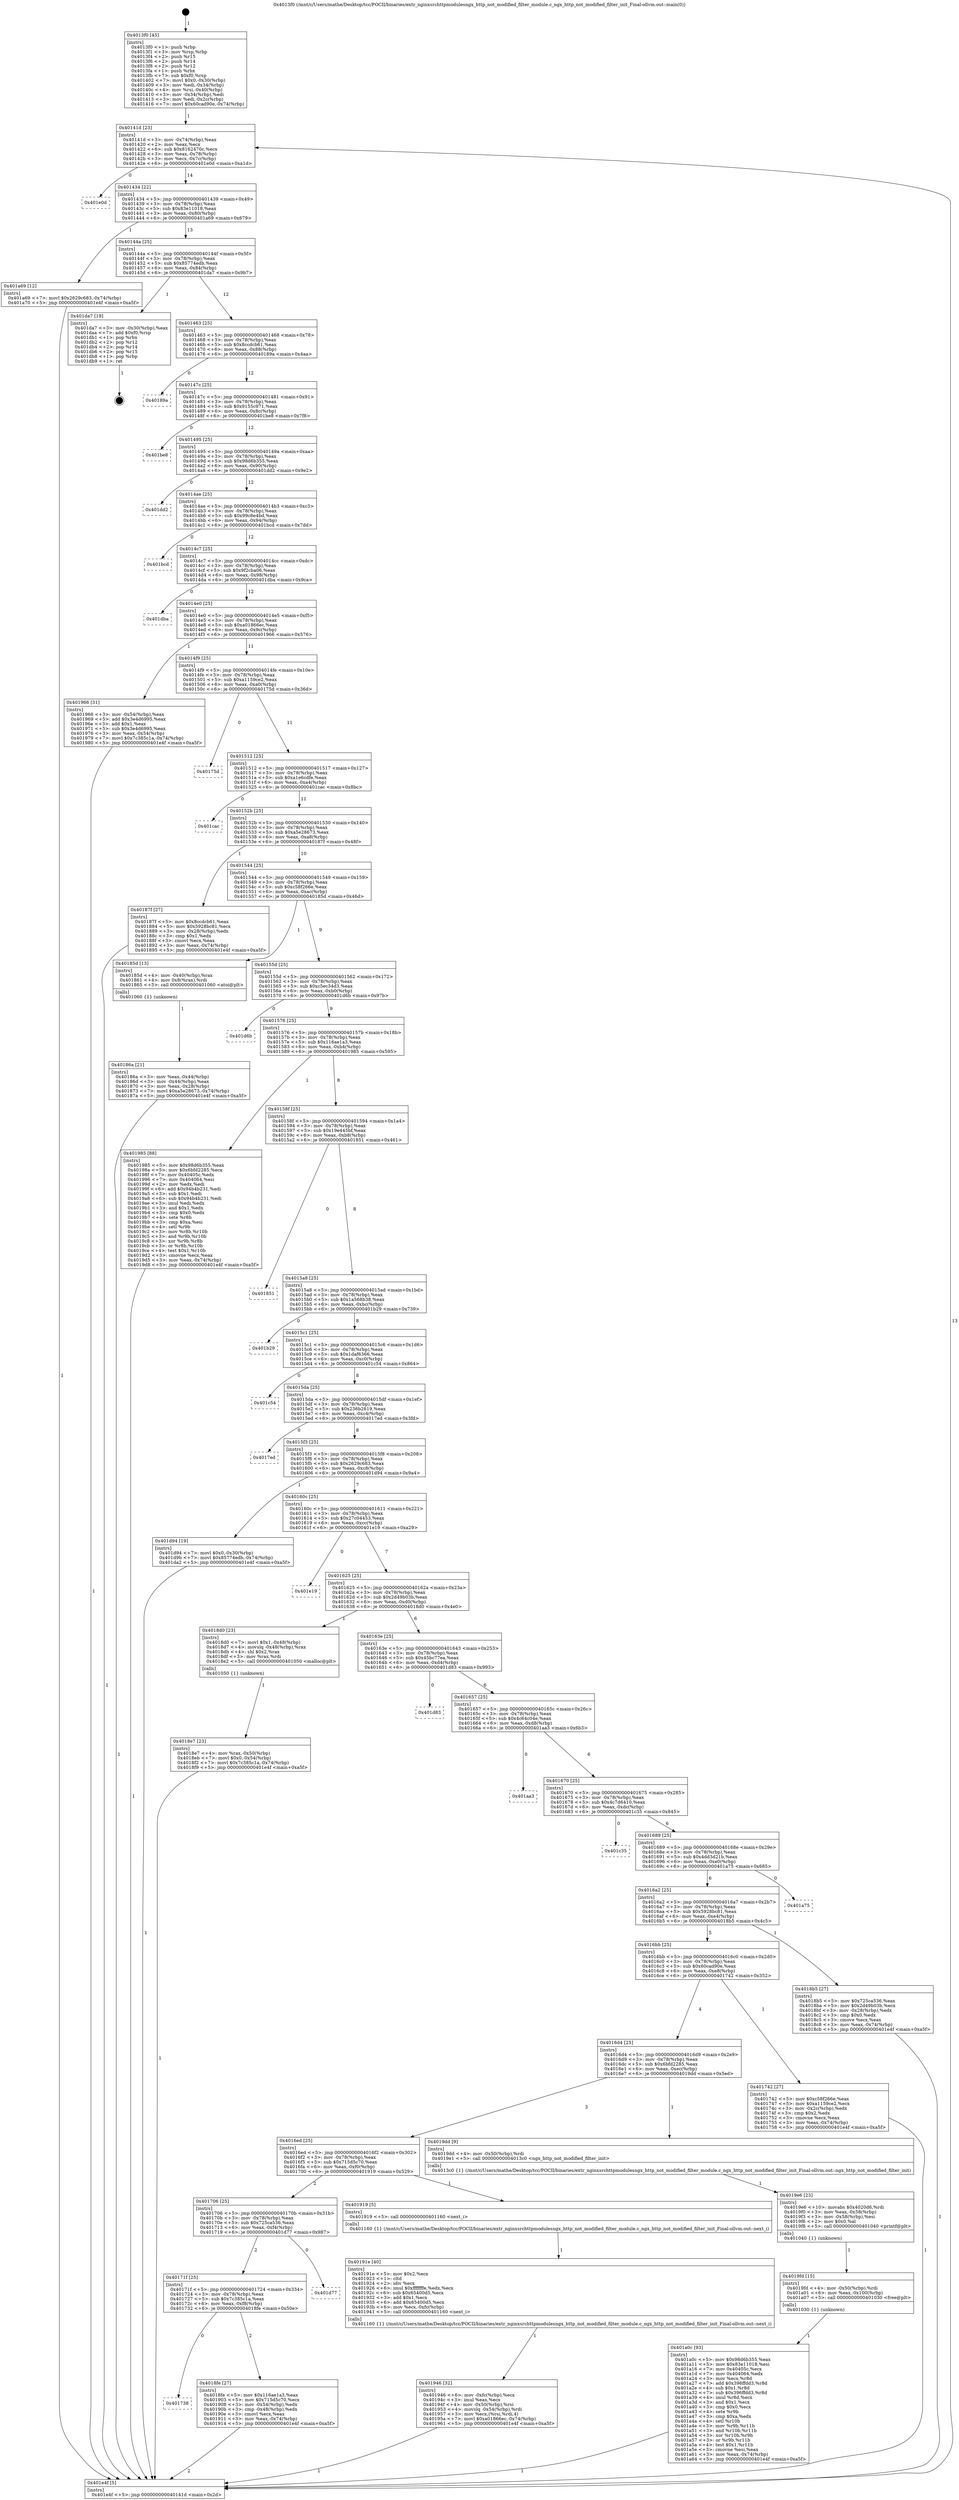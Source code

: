 digraph "0x4013f0" {
  label = "0x4013f0 (/mnt/c/Users/mathe/Desktop/tcc/POCII/binaries/extr_nginxsrchttpmodulesngx_http_not_modified_filter_module.c_ngx_http_not_modified_filter_init_Final-ollvm.out::main(0))"
  labelloc = "t"
  node[shape=record]

  Entry [label="",width=0.3,height=0.3,shape=circle,fillcolor=black,style=filled]
  "0x40141d" [label="{
     0x40141d [23]\l
     | [instrs]\l
     &nbsp;&nbsp;0x40141d \<+3\>: mov -0x74(%rbp),%eax\l
     &nbsp;&nbsp;0x401420 \<+2\>: mov %eax,%ecx\l
     &nbsp;&nbsp;0x401422 \<+6\>: sub $0x8162470c,%ecx\l
     &nbsp;&nbsp;0x401428 \<+3\>: mov %eax,-0x78(%rbp)\l
     &nbsp;&nbsp;0x40142b \<+3\>: mov %ecx,-0x7c(%rbp)\l
     &nbsp;&nbsp;0x40142e \<+6\>: je 0000000000401e0d \<main+0xa1d\>\l
  }"]
  "0x401e0d" [label="{
     0x401e0d\l
  }", style=dashed]
  "0x401434" [label="{
     0x401434 [22]\l
     | [instrs]\l
     &nbsp;&nbsp;0x401434 \<+5\>: jmp 0000000000401439 \<main+0x49\>\l
     &nbsp;&nbsp;0x401439 \<+3\>: mov -0x78(%rbp),%eax\l
     &nbsp;&nbsp;0x40143c \<+5\>: sub $0x83e11018,%eax\l
     &nbsp;&nbsp;0x401441 \<+3\>: mov %eax,-0x80(%rbp)\l
     &nbsp;&nbsp;0x401444 \<+6\>: je 0000000000401a69 \<main+0x679\>\l
  }"]
  Exit [label="",width=0.3,height=0.3,shape=circle,fillcolor=black,style=filled,peripheries=2]
  "0x401a69" [label="{
     0x401a69 [12]\l
     | [instrs]\l
     &nbsp;&nbsp;0x401a69 \<+7\>: movl $0x2629c683,-0x74(%rbp)\l
     &nbsp;&nbsp;0x401a70 \<+5\>: jmp 0000000000401e4f \<main+0xa5f\>\l
  }"]
  "0x40144a" [label="{
     0x40144a [25]\l
     | [instrs]\l
     &nbsp;&nbsp;0x40144a \<+5\>: jmp 000000000040144f \<main+0x5f\>\l
     &nbsp;&nbsp;0x40144f \<+3\>: mov -0x78(%rbp),%eax\l
     &nbsp;&nbsp;0x401452 \<+5\>: sub $0x85774edb,%eax\l
     &nbsp;&nbsp;0x401457 \<+6\>: mov %eax,-0x84(%rbp)\l
     &nbsp;&nbsp;0x40145d \<+6\>: je 0000000000401da7 \<main+0x9b7\>\l
  }"]
  "0x401a0c" [label="{
     0x401a0c [93]\l
     | [instrs]\l
     &nbsp;&nbsp;0x401a0c \<+5\>: mov $0x98d6b355,%eax\l
     &nbsp;&nbsp;0x401a11 \<+5\>: mov $0x83e11018,%esi\l
     &nbsp;&nbsp;0x401a16 \<+7\>: mov 0x40405c,%ecx\l
     &nbsp;&nbsp;0x401a1d \<+7\>: mov 0x404064,%edx\l
     &nbsp;&nbsp;0x401a24 \<+3\>: mov %ecx,%r8d\l
     &nbsp;&nbsp;0x401a27 \<+7\>: add $0x396ffdd3,%r8d\l
     &nbsp;&nbsp;0x401a2e \<+4\>: sub $0x1,%r8d\l
     &nbsp;&nbsp;0x401a32 \<+7\>: sub $0x396ffdd3,%r8d\l
     &nbsp;&nbsp;0x401a39 \<+4\>: imul %r8d,%ecx\l
     &nbsp;&nbsp;0x401a3d \<+3\>: and $0x1,%ecx\l
     &nbsp;&nbsp;0x401a40 \<+3\>: cmp $0x0,%ecx\l
     &nbsp;&nbsp;0x401a43 \<+4\>: sete %r9b\l
     &nbsp;&nbsp;0x401a47 \<+3\>: cmp $0xa,%edx\l
     &nbsp;&nbsp;0x401a4a \<+4\>: setl %r10b\l
     &nbsp;&nbsp;0x401a4e \<+3\>: mov %r9b,%r11b\l
     &nbsp;&nbsp;0x401a51 \<+3\>: and %r10b,%r11b\l
     &nbsp;&nbsp;0x401a54 \<+3\>: xor %r10b,%r9b\l
     &nbsp;&nbsp;0x401a57 \<+3\>: or %r9b,%r11b\l
     &nbsp;&nbsp;0x401a5a \<+4\>: test $0x1,%r11b\l
     &nbsp;&nbsp;0x401a5e \<+3\>: cmovne %esi,%eax\l
     &nbsp;&nbsp;0x401a61 \<+3\>: mov %eax,-0x74(%rbp)\l
     &nbsp;&nbsp;0x401a64 \<+5\>: jmp 0000000000401e4f \<main+0xa5f\>\l
  }"]
  "0x401da7" [label="{
     0x401da7 [19]\l
     | [instrs]\l
     &nbsp;&nbsp;0x401da7 \<+3\>: mov -0x30(%rbp),%eax\l
     &nbsp;&nbsp;0x401daa \<+7\>: add $0xf0,%rsp\l
     &nbsp;&nbsp;0x401db1 \<+1\>: pop %rbx\l
     &nbsp;&nbsp;0x401db2 \<+2\>: pop %r12\l
     &nbsp;&nbsp;0x401db4 \<+2\>: pop %r14\l
     &nbsp;&nbsp;0x401db6 \<+2\>: pop %r15\l
     &nbsp;&nbsp;0x401db8 \<+1\>: pop %rbp\l
     &nbsp;&nbsp;0x401db9 \<+1\>: ret\l
  }"]
  "0x401463" [label="{
     0x401463 [25]\l
     | [instrs]\l
     &nbsp;&nbsp;0x401463 \<+5\>: jmp 0000000000401468 \<main+0x78\>\l
     &nbsp;&nbsp;0x401468 \<+3\>: mov -0x78(%rbp),%eax\l
     &nbsp;&nbsp;0x40146b \<+5\>: sub $0x8ccdcb61,%eax\l
     &nbsp;&nbsp;0x401470 \<+6\>: mov %eax,-0x88(%rbp)\l
     &nbsp;&nbsp;0x401476 \<+6\>: je 000000000040189a \<main+0x4aa\>\l
  }"]
  "0x4019fd" [label="{
     0x4019fd [15]\l
     | [instrs]\l
     &nbsp;&nbsp;0x4019fd \<+4\>: mov -0x50(%rbp),%rdi\l
     &nbsp;&nbsp;0x401a01 \<+6\>: mov %eax,-0x100(%rbp)\l
     &nbsp;&nbsp;0x401a07 \<+5\>: call 0000000000401030 \<free@plt\>\l
     | [calls]\l
     &nbsp;&nbsp;0x401030 \{1\} (unknown)\l
  }"]
  "0x40189a" [label="{
     0x40189a\l
  }", style=dashed]
  "0x40147c" [label="{
     0x40147c [25]\l
     | [instrs]\l
     &nbsp;&nbsp;0x40147c \<+5\>: jmp 0000000000401481 \<main+0x91\>\l
     &nbsp;&nbsp;0x401481 \<+3\>: mov -0x78(%rbp),%eax\l
     &nbsp;&nbsp;0x401484 \<+5\>: sub $0x9155c971,%eax\l
     &nbsp;&nbsp;0x401489 \<+6\>: mov %eax,-0x8c(%rbp)\l
     &nbsp;&nbsp;0x40148f \<+6\>: je 0000000000401be8 \<main+0x7f8\>\l
  }"]
  "0x4019e6" [label="{
     0x4019e6 [23]\l
     | [instrs]\l
     &nbsp;&nbsp;0x4019e6 \<+10\>: movabs $0x4020d6,%rdi\l
     &nbsp;&nbsp;0x4019f0 \<+3\>: mov %eax,-0x58(%rbp)\l
     &nbsp;&nbsp;0x4019f3 \<+3\>: mov -0x58(%rbp),%esi\l
     &nbsp;&nbsp;0x4019f6 \<+2\>: mov $0x0,%al\l
     &nbsp;&nbsp;0x4019f8 \<+5\>: call 0000000000401040 \<printf@plt\>\l
     | [calls]\l
     &nbsp;&nbsp;0x401040 \{1\} (unknown)\l
  }"]
  "0x401be8" [label="{
     0x401be8\l
  }", style=dashed]
  "0x401495" [label="{
     0x401495 [25]\l
     | [instrs]\l
     &nbsp;&nbsp;0x401495 \<+5\>: jmp 000000000040149a \<main+0xaa\>\l
     &nbsp;&nbsp;0x40149a \<+3\>: mov -0x78(%rbp),%eax\l
     &nbsp;&nbsp;0x40149d \<+5\>: sub $0x98d6b355,%eax\l
     &nbsp;&nbsp;0x4014a2 \<+6\>: mov %eax,-0x90(%rbp)\l
     &nbsp;&nbsp;0x4014a8 \<+6\>: je 0000000000401dd2 \<main+0x9e2\>\l
  }"]
  "0x401946" [label="{
     0x401946 [32]\l
     | [instrs]\l
     &nbsp;&nbsp;0x401946 \<+6\>: mov -0xfc(%rbp),%ecx\l
     &nbsp;&nbsp;0x40194c \<+3\>: imul %eax,%ecx\l
     &nbsp;&nbsp;0x40194f \<+4\>: mov -0x50(%rbp),%rsi\l
     &nbsp;&nbsp;0x401953 \<+4\>: movslq -0x54(%rbp),%rdi\l
     &nbsp;&nbsp;0x401957 \<+3\>: mov %ecx,(%rsi,%rdi,4)\l
     &nbsp;&nbsp;0x40195a \<+7\>: movl $0xa01866ec,-0x74(%rbp)\l
     &nbsp;&nbsp;0x401961 \<+5\>: jmp 0000000000401e4f \<main+0xa5f\>\l
  }"]
  "0x401dd2" [label="{
     0x401dd2\l
  }", style=dashed]
  "0x4014ae" [label="{
     0x4014ae [25]\l
     | [instrs]\l
     &nbsp;&nbsp;0x4014ae \<+5\>: jmp 00000000004014b3 \<main+0xc3\>\l
     &nbsp;&nbsp;0x4014b3 \<+3\>: mov -0x78(%rbp),%eax\l
     &nbsp;&nbsp;0x4014b6 \<+5\>: sub $0x99c8e4bd,%eax\l
     &nbsp;&nbsp;0x4014bb \<+6\>: mov %eax,-0x94(%rbp)\l
     &nbsp;&nbsp;0x4014c1 \<+6\>: je 0000000000401bcd \<main+0x7dd\>\l
  }"]
  "0x40191e" [label="{
     0x40191e [40]\l
     | [instrs]\l
     &nbsp;&nbsp;0x40191e \<+5\>: mov $0x2,%ecx\l
     &nbsp;&nbsp;0x401923 \<+1\>: cltd\l
     &nbsp;&nbsp;0x401924 \<+2\>: idiv %ecx\l
     &nbsp;&nbsp;0x401926 \<+6\>: imul $0xfffffffe,%edx,%ecx\l
     &nbsp;&nbsp;0x40192c \<+6\>: sub $0x65400d5,%ecx\l
     &nbsp;&nbsp;0x401932 \<+3\>: add $0x1,%ecx\l
     &nbsp;&nbsp;0x401935 \<+6\>: add $0x65400d5,%ecx\l
     &nbsp;&nbsp;0x40193b \<+6\>: mov %ecx,-0xfc(%rbp)\l
     &nbsp;&nbsp;0x401941 \<+5\>: call 0000000000401160 \<next_i\>\l
     | [calls]\l
     &nbsp;&nbsp;0x401160 \{1\} (/mnt/c/Users/mathe/Desktop/tcc/POCII/binaries/extr_nginxsrchttpmodulesngx_http_not_modified_filter_module.c_ngx_http_not_modified_filter_init_Final-ollvm.out::next_i)\l
  }"]
  "0x401bcd" [label="{
     0x401bcd\l
  }", style=dashed]
  "0x4014c7" [label="{
     0x4014c7 [25]\l
     | [instrs]\l
     &nbsp;&nbsp;0x4014c7 \<+5\>: jmp 00000000004014cc \<main+0xdc\>\l
     &nbsp;&nbsp;0x4014cc \<+3\>: mov -0x78(%rbp),%eax\l
     &nbsp;&nbsp;0x4014cf \<+5\>: sub $0x9f2cba06,%eax\l
     &nbsp;&nbsp;0x4014d4 \<+6\>: mov %eax,-0x98(%rbp)\l
     &nbsp;&nbsp;0x4014da \<+6\>: je 0000000000401dba \<main+0x9ca\>\l
  }"]
  "0x401738" [label="{
     0x401738\l
  }", style=dashed]
  "0x401dba" [label="{
     0x401dba\l
  }", style=dashed]
  "0x4014e0" [label="{
     0x4014e0 [25]\l
     | [instrs]\l
     &nbsp;&nbsp;0x4014e0 \<+5\>: jmp 00000000004014e5 \<main+0xf5\>\l
     &nbsp;&nbsp;0x4014e5 \<+3\>: mov -0x78(%rbp),%eax\l
     &nbsp;&nbsp;0x4014e8 \<+5\>: sub $0xa01866ec,%eax\l
     &nbsp;&nbsp;0x4014ed \<+6\>: mov %eax,-0x9c(%rbp)\l
     &nbsp;&nbsp;0x4014f3 \<+6\>: je 0000000000401966 \<main+0x576\>\l
  }"]
  "0x4018fe" [label="{
     0x4018fe [27]\l
     | [instrs]\l
     &nbsp;&nbsp;0x4018fe \<+5\>: mov $0x116ae1a3,%eax\l
     &nbsp;&nbsp;0x401903 \<+5\>: mov $0x715d5c70,%ecx\l
     &nbsp;&nbsp;0x401908 \<+3\>: mov -0x54(%rbp),%edx\l
     &nbsp;&nbsp;0x40190b \<+3\>: cmp -0x48(%rbp),%edx\l
     &nbsp;&nbsp;0x40190e \<+3\>: cmovl %ecx,%eax\l
     &nbsp;&nbsp;0x401911 \<+3\>: mov %eax,-0x74(%rbp)\l
     &nbsp;&nbsp;0x401914 \<+5\>: jmp 0000000000401e4f \<main+0xa5f\>\l
  }"]
  "0x401966" [label="{
     0x401966 [31]\l
     | [instrs]\l
     &nbsp;&nbsp;0x401966 \<+3\>: mov -0x54(%rbp),%eax\l
     &nbsp;&nbsp;0x401969 \<+5\>: add $0x3e4d6995,%eax\l
     &nbsp;&nbsp;0x40196e \<+3\>: add $0x1,%eax\l
     &nbsp;&nbsp;0x401971 \<+5\>: sub $0x3e4d6995,%eax\l
     &nbsp;&nbsp;0x401976 \<+3\>: mov %eax,-0x54(%rbp)\l
     &nbsp;&nbsp;0x401979 \<+7\>: movl $0x7c385c1a,-0x74(%rbp)\l
     &nbsp;&nbsp;0x401980 \<+5\>: jmp 0000000000401e4f \<main+0xa5f\>\l
  }"]
  "0x4014f9" [label="{
     0x4014f9 [25]\l
     | [instrs]\l
     &nbsp;&nbsp;0x4014f9 \<+5\>: jmp 00000000004014fe \<main+0x10e\>\l
     &nbsp;&nbsp;0x4014fe \<+3\>: mov -0x78(%rbp),%eax\l
     &nbsp;&nbsp;0x401501 \<+5\>: sub $0xa1159ce2,%eax\l
     &nbsp;&nbsp;0x401506 \<+6\>: mov %eax,-0xa0(%rbp)\l
     &nbsp;&nbsp;0x40150c \<+6\>: je 000000000040175d \<main+0x36d\>\l
  }"]
  "0x40171f" [label="{
     0x40171f [25]\l
     | [instrs]\l
     &nbsp;&nbsp;0x40171f \<+5\>: jmp 0000000000401724 \<main+0x334\>\l
     &nbsp;&nbsp;0x401724 \<+3\>: mov -0x78(%rbp),%eax\l
     &nbsp;&nbsp;0x401727 \<+5\>: sub $0x7c385c1a,%eax\l
     &nbsp;&nbsp;0x40172c \<+6\>: mov %eax,-0xf8(%rbp)\l
     &nbsp;&nbsp;0x401732 \<+6\>: je 00000000004018fe \<main+0x50e\>\l
  }"]
  "0x40175d" [label="{
     0x40175d\l
  }", style=dashed]
  "0x401512" [label="{
     0x401512 [25]\l
     | [instrs]\l
     &nbsp;&nbsp;0x401512 \<+5\>: jmp 0000000000401517 \<main+0x127\>\l
     &nbsp;&nbsp;0x401517 \<+3\>: mov -0x78(%rbp),%eax\l
     &nbsp;&nbsp;0x40151a \<+5\>: sub $0xa1e6cdfe,%eax\l
     &nbsp;&nbsp;0x40151f \<+6\>: mov %eax,-0xa4(%rbp)\l
     &nbsp;&nbsp;0x401525 \<+6\>: je 0000000000401cac \<main+0x8bc\>\l
  }"]
  "0x401d77" [label="{
     0x401d77\l
  }", style=dashed]
  "0x401cac" [label="{
     0x401cac\l
  }", style=dashed]
  "0x40152b" [label="{
     0x40152b [25]\l
     | [instrs]\l
     &nbsp;&nbsp;0x40152b \<+5\>: jmp 0000000000401530 \<main+0x140\>\l
     &nbsp;&nbsp;0x401530 \<+3\>: mov -0x78(%rbp),%eax\l
     &nbsp;&nbsp;0x401533 \<+5\>: sub $0xa5e28673,%eax\l
     &nbsp;&nbsp;0x401538 \<+6\>: mov %eax,-0xa8(%rbp)\l
     &nbsp;&nbsp;0x40153e \<+6\>: je 000000000040187f \<main+0x48f\>\l
  }"]
  "0x401706" [label="{
     0x401706 [25]\l
     | [instrs]\l
     &nbsp;&nbsp;0x401706 \<+5\>: jmp 000000000040170b \<main+0x31b\>\l
     &nbsp;&nbsp;0x40170b \<+3\>: mov -0x78(%rbp),%eax\l
     &nbsp;&nbsp;0x40170e \<+5\>: sub $0x725ca536,%eax\l
     &nbsp;&nbsp;0x401713 \<+6\>: mov %eax,-0xf4(%rbp)\l
     &nbsp;&nbsp;0x401719 \<+6\>: je 0000000000401d77 \<main+0x987\>\l
  }"]
  "0x40187f" [label="{
     0x40187f [27]\l
     | [instrs]\l
     &nbsp;&nbsp;0x40187f \<+5\>: mov $0x8ccdcb61,%eax\l
     &nbsp;&nbsp;0x401884 \<+5\>: mov $0x5928bc81,%ecx\l
     &nbsp;&nbsp;0x401889 \<+3\>: mov -0x28(%rbp),%edx\l
     &nbsp;&nbsp;0x40188c \<+3\>: cmp $0x1,%edx\l
     &nbsp;&nbsp;0x40188f \<+3\>: cmovl %ecx,%eax\l
     &nbsp;&nbsp;0x401892 \<+3\>: mov %eax,-0x74(%rbp)\l
     &nbsp;&nbsp;0x401895 \<+5\>: jmp 0000000000401e4f \<main+0xa5f\>\l
  }"]
  "0x401544" [label="{
     0x401544 [25]\l
     | [instrs]\l
     &nbsp;&nbsp;0x401544 \<+5\>: jmp 0000000000401549 \<main+0x159\>\l
     &nbsp;&nbsp;0x401549 \<+3\>: mov -0x78(%rbp),%eax\l
     &nbsp;&nbsp;0x40154c \<+5\>: sub $0xc58f266e,%eax\l
     &nbsp;&nbsp;0x401551 \<+6\>: mov %eax,-0xac(%rbp)\l
     &nbsp;&nbsp;0x401557 \<+6\>: je 000000000040185d \<main+0x46d\>\l
  }"]
  "0x401919" [label="{
     0x401919 [5]\l
     | [instrs]\l
     &nbsp;&nbsp;0x401919 \<+5\>: call 0000000000401160 \<next_i\>\l
     | [calls]\l
     &nbsp;&nbsp;0x401160 \{1\} (/mnt/c/Users/mathe/Desktop/tcc/POCII/binaries/extr_nginxsrchttpmodulesngx_http_not_modified_filter_module.c_ngx_http_not_modified_filter_init_Final-ollvm.out::next_i)\l
  }"]
  "0x40185d" [label="{
     0x40185d [13]\l
     | [instrs]\l
     &nbsp;&nbsp;0x40185d \<+4\>: mov -0x40(%rbp),%rax\l
     &nbsp;&nbsp;0x401861 \<+4\>: mov 0x8(%rax),%rdi\l
     &nbsp;&nbsp;0x401865 \<+5\>: call 0000000000401060 \<atoi@plt\>\l
     | [calls]\l
     &nbsp;&nbsp;0x401060 \{1\} (unknown)\l
  }"]
  "0x40155d" [label="{
     0x40155d [25]\l
     | [instrs]\l
     &nbsp;&nbsp;0x40155d \<+5\>: jmp 0000000000401562 \<main+0x172\>\l
     &nbsp;&nbsp;0x401562 \<+3\>: mov -0x78(%rbp),%eax\l
     &nbsp;&nbsp;0x401565 \<+5\>: sub $0xc5ec34d3,%eax\l
     &nbsp;&nbsp;0x40156a \<+6\>: mov %eax,-0xb0(%rbp)\l
     &nbsp;&nbsp;0x401570 \<+6\>: je 0000000000401d6b \<main+0x97b\>\l
  }"]
  "0x4016ed" [label="{
     0x4016ed [25]\l
     | [instrs]\l
     &nbsp;&nbsp;0x4016ed \<+5\>: jmp 00000000004016f2 \<main+0x302\>\l
     &nbsp;&nbsp;0x4016f2 \<+3\>: mov -0x78(%rbp),%eax\l
     &nbsp;&nbsp;0x4016f5 \<+5\>: sub $0x715d5c70,%eax\l
     &nbsp;&nbsp;0x4016fa \<+6\>: mov %eax,-0xf0(%rbp)\l
     &nbsp;&nbsp;0x401700 \<+6\>: je 0000000000401919 \<main+0x529\>\l
  }"]
  "0x401d6b" [label="{
     0x401d6b\l
  }", style=dashed]
  "0x401576" [label="{
     0x401576 [25]\l
     | [instrs]\l
     &nbsp;&nbsp;0x401576 \<+5\>: jmp 000000000040157b \<main+0x18b\>\l
     &nbsp;&nbsp;0x40157b \<+3\>: mov -0x78(%rbp),%eax\l
     &nbsp;&nbsp;0x40157e \<+5\>: sub $0x116ae1a3,%eax\l
     &nbsp;&nbsp;0x401583 \<+6\>: mov %eax,-0xb4(%rbp)\l
     &nbsp;&nbsp;0x401589 \<+6\>: je 0000000000401985 \<main+0x595\>\l
  }"]
  "0x4019dd" [label="{
     0x4019dd [9]\l
     | [instrs]\l
     &nbsp;&nbsp;0x4019dd \<+4\>: mov -0x50(%rbp),%rdi\l
     &nbsp;&nbsp;0x4019e1 \<+5\>: call 00000000004013c0 \<ngx_http_not_modified_filter_init\>\l
     | [calls]\l
     &nbsp;&nbsp;0x4013c0 \{1\} (/mnt/c/Users/mathe/Desktop/tcc/POCII/binaries/extr_nginxsrchttpmodulesngx_http_not_modified_filter_module.c_ngx_http_not_modified_filter_init_Final-ollvm.out::ngx_http_not_modified_filter_init)\l
  }"]
  "0x401985" [label="{
     0x401985 [88]\l
     | [instrs]\l
     &nbsp;&nbsp;0x401985 \<+5\>: mov $0x98d6b355,%eax\l
     &nbsp;&nbsp;0x40198a \<+5\>: mov $0x6bfd2285,%ecx\l
     &nbsp;&nbsp;0x40198f \<+7\>: mov 0x40405c,%edx\l
     &nbsp;&nbsp;0x401996 \<+7\>: mov 0x404064,%esi\l
     &nbsp;&nbsp;0x40199d \<+2\>: mov %edx,%edi\l
     &nbsp;&nbsp;0x40199f \<+6\>: add $0x94b4b231,%edi\l
     &nbsp;&nbsp;0x4019a5 \<+3\>: sub $0x1,%edi\l
     &nbsp;&nbsp;0x4019a8 \<+6\>: sub $0x94b4b231,%edi\l
     &nbsp;&nbsp;0x4019ae \<+3\>: imul %edi,%edx\l
     &nbsp;&nbsp;0x4019b1 \<+3\>: and $0x1,%edx\l
     &nbsp;&nbsp;0x4019b4 \<+3\>: cmp $0x0,%edx\l
     &nbsp;&nbsp;0x4019b7 \<+4\>: sete %r8b\l
     &nbsp;&nbsp;0x4019bb \<+3\>: cmp $0xa,%esi\l
     &nbsp;&nbsp;0x4019be \<+4\>: setl %r9b\l
     &nbsp;&nbsp;0x4019c2 \<+3\>: mov %r8b,%r10b\l
     &nbsp;&nbsp;0x4019c5 \<+3\>: and %r9b,%r10b\l
     &nbsp;&nbsp;0x4019c8 \<+3\>: xor %r9b,%r8b\l
     &nbsp;&nbsp;0x4019cb \<+3\>: or %r8b,%r10b\l
     &nbsp;&nbsp;0x4019ce \<+4\>: test $0x1,%r10b\l
     &nbsp;&nbsp;0x4019d2 \<+3\>: cmovne %ecx,%eax\l
     &nbsp;&nbsp;0x4019d5 \<+3\>: mov %eax,-0x74(%rbp)\l
     &nbsp;&nbsp;0x4019d8 \<+5\>: jmp 0000000000401e4f \<main+0xa5f\>\l
  }"]
  "0x40158f" [label="{
     0x40158f [25]\l
     | [instrs]\l
     &nbsp;&nbsp;0x40158f \<+5\>: jmp 0000000000401594 \<main+0x1a4\>\l
     &nbsp;&nbsp;0x401594 \<+3\>: mov -0x78(%rbp),%eax\l
     &nbsp;&nbsp;0x401597 \<+5\>: sub $0x19e445bf,%eax\l
     &nbsp;&nbsp;0x40159c \<+6\>: mov %eax,-0xb8(%rbp)\l
     &nbsp;&nbsp;0x4015a2 \<+6\>: je 0000000000401851 \<main+0x461\>\l
  }"]
  "0x4018e7" [label="{
     0x4018e7 [23]\l
     | [instrs]\l
     &nbsp;&nbsp;0x4018e7 \<+4\>: mov %rax,-0x50(%rbp)\l
     &nbsp;&nbsp;0x4018eb \<+7\>: movl $0x0,-0x54(%rbp)\l
     &nbsp;&nbsp;0x4018f2 \<+7\>: movl $0x7c385c1a,-0x74(%rbp)\l
     &nbsp;&nbsp;0x4018f9 \<+5\>: jmp 0000000000401e4f \<main+0xa5f\>\l
  }"]
  "0x401851" [label="{
     0x401851\l
  }", style=dashed]
  "0x4015a8" [label="{
     0x4015a8 [25]\l
     | [instrs]\l
     &nbsp;&nbsp;0x4015a8 \<+5\>: jmp 00000000004015ad \<main+0x1bd\>\l
     &nbsp;&nbsp;0x4015ad \<+3\>: mov -0x78(%rbp),%eax\l
     &nbsp;&nbsp;0x4015b0 \<+5\>: sub $0x1a568b38,%eax\l
     &nbsp;&nbsp;0x4015b5 \<+6\>: mov %eax,-0xbc(%rbp)\l
     &nbsp;&nbsp;0x4015bb \<+6\>: je 0000000000401b29 \<main+0x739\>\l
  }"]
  "0x40186a" [label="{
     0x40186a [21]\l
     | [instrs]\l
     &nbsp;&nbsp;0x40186a \<+3\>: mov %eax,-0x44(%rbp)\l
     &nbsp;&nbsp;0x40186d \<+3\>: mov -0x44(%rbp),%eax\l
     &nbsp;&nbsp;0x401870 \<+3\>: mov %eax,-0x28(%rbp)\l
     &nbsp;&nbsp;0x401873 \<+7\>: movl $0xa5e28673,-0x74(%rbp)\l
     &nbsp;&nbsp;0x40187a \<+5\>: jmp 0000000000401e4f \<main+0xa5f\>\l
  }"]
  "0x401b29" [label="{
     0x401b29\l
  }", style=dashed]
  "0x4015c1" [label="{
     0x4015c1 [25]\l
     | [instrs]\l
     &nbsp;&nbsp;0x4015c1 \<+5\>: jmp 00000000004015c6 \<main+0x1d6\>\l
     &nbsp;&nbsp;0x4015c6 \<+3\>: mov -0x78(%rbp),%eax\l
     &nbsp;&nbsp;0x4015c9 \<+5\>: sub $0x1daf6366,%eax\l
     &nbsp;&nbsp;0x4015ce \<+6\>: mov %eax,-0xc0(%rbp)\l
     &nbsp;&nbsp;0x4015d4 \<+6\>: je 0000000000401c54 \<main+0x864\>\l
  }"]
  "0x4013f0" [label="{
     0x4013f0 [45]\l
     | [instrs]\l
     &nbsp;&nbsp;0x4013f0 \<+1\>: push %rbp\l
     &nbsp;&nbsp;0x4013f1 \<+3\>: mov %rsp,%rbp\l
     &nbsp;&nbsp;0x4013f4 \<+2\>: push %r15\l
     &nbsp;&nbsp;0x4013f6 \<+2\>: push %r14\l
     &nbsp;&nbsp;0x4013f8 \<+2\>: push %r12\l
     &nbsp;&nbsp;0x4013fa \<+1\>: push %rbx\l
     &nbsp;&nbsp;0x4013fb \<+7\>: sub $0xf0,%rsp\l
     &nbsp;&nbsp;0x401402 \<+7\>: movl $0x0,-0x30(%rbp)\l
     &nbsp;&nbsp;0x401409 \<+3\>: mov %edi,-0x34(%rbp)\l
     &nbsp;&nbsp;0x40140c \<+4\>: mov %rsi,-0x40(%rbp)\l
     &nbsp;&nbsp;0x401410 \<+3\>: mov -0x34(%rbp),%edi\l
     &nbsp;&nbsp;0x401413 \<+3\>: mov %edi,-0x2c(%rbp)\l
     &nbsp;&nbsp;0x401416 \<+7\>: movl $0x60cad90e,-0x74(%rbp)\l
  }"]
  "0x401c54" [label="{
     0x401c54\l
  }", style=dashed]
  "0x4015da" [label="{
     0x4015da [25]\l
     | [instrs]\l
     &nbsp;&nbsp;0x4015da \<+5\>: jmp 00000000004015df \<main+0x1ef\>\l
     &nbsp;&nbsp;0x4015df \<+3\>: mov -0x78(%rbp),%eax\l
     &nbsp;&nbsp;0x4015e2 \<+5\>: sub $0x236b2619,%eax\l
     &nbsp;&nbsp;0x4015e7 \<+6\>: mov %eax,-0xc4(%rbp)\l
     &nbsp;&nbsp;0x4015ed \<+6\>: je 00000000004017ed \<main+0x3fd\>\l
  }"]
  "0x401e4f" [label="{
     0x401e4f [5]\l
     | [instrs]\l
     &nbsp;&nbsp;0x401e4f \<+5\>: jmp 000000000040141d \<main+0x2d\>\l
  }"]
  "0x4017ed" [label="{
     0x4017ed\l
  }", style=dashed]
  "0x4015f3" [label="{
     0x4015f3 [25]\l
     | [instrs]\l
     &nbsp;&nbsp;0x4015f3 \<+5\>: jmp 00000000004015f8 \<main+0x208\>\l
     &nbsp;&nbsp;0x4015f8 \<+3\>: mov -0x78(%rbp),%eax\l
     &nbsp;&nbsp;0x4015fb \<+5\>: sub $0x2629c683,%eax\l
     &nbsp;&nbsp;0x401600 \<+6\>: mov %eax,-0xc8(%rbp)\l
     &nbsp;&nbsp;0x401606 \<+6\>: je 0000000000401d94 \<main+0x9a4\>\l
  }"]
  "0x4016d4" [label="{
     0x4016d4 [25]\l
     | [instrs]\l
     &nbsp;&nbsp;0x4016d4 \<+5\>: jmp 00000000004016d9 \<main+0x2e9\>\l
     &nbsp;&nbsp;0x4016d9 \<+3\>: mov -0x78(%rbp),%eax\l
     &nbsp;&nbsp;0x4016dc \<+5\>: sub $0x6bfd2285,%eax\l
     &nbsp;&nbsp;0x4016e1 \<+6\>: mov %eax,-0xec(%rbp)\l
     &nbsp;&nbsp;0x4016e7 \<+6\>: je 00000000004019dd \<main+0x5ed\>\l
  }"]
  "0x401d94" [label="{
     0x401d94 [19]\l
     | [instrs]\l
     &nbsp;&nbsp;0x401d94 \<+7\>: movl $0x0,-0x30(%rbp)\l
     &nbsp;&nbsp;0x401d9b \<+7\>: movl $0x85774edb,-0x74(%rbp)\l
     &nbsp;&nbsp;0x401da2 \<+5\>: jmp 0000000000401e4f \<main+0xa5f\>\l
  }"]
  "0x40160c" [label="{
     0x40160c [25]\l
     | [instrs]\l
     &nbsp;&nbsp;0x40160c \<+5\>: jmp 0000000000401611 \<main+0x221\>\l
     &nbsp;&nbsp;0x401611 \<+3\>: mov -0x78(%rbp),%eax\l
     &nbsp;&nbsp;0x401614 \<+5\>: sub $0x27c04453,%eax\l
     &nbsp;&nbsp;0x401619 \<+6\>: mov %eax,-0xcc(%rbp)\l
     &nbsp;&nbsp;0x40161f \<+6\>: je 0000000000401e19 \<main+0xa29\>\l
  }"]
  "0x401742" [label="{
     0x401742 [27]\l
     | [instrs]\l
     &nbsp;&nbsp;0x401742 \<+5\>: mov $0xc58f266e,%eax\l
     &nbsp;&nbsp;0x401747 \<+5\>: mov $0xa1159ce2,%ecx\l
     &nbsp;&nbsp;0x40174c \<+3\>: mov -0x2c(%rbp),%edx\l
     &nbsp;&nbsp;0x40174f \<+3\>: cmp $0x2,%edx\l
     &nbsp;&nbsp;0x401752 \<+3\>: cmovne %ecx,%eax\l
     &nbsp;&nbsp;0x401755 \<+3\>: mov %eax,-0x74(%rbp)\l
     &nbsp;&nbsp;0x401758 \<+5\>: jmp 0000000000401e4f \<main+0xa5f\>\l
  }"]
  "0x401e19" [label="{
     0x401e19\l
  }", style=dashed]
  "0x401625" [label="{
     0x401625 [25]\l
     | [instrs]\l
     &nbsp;&nbsp;0x401625 \<+5\>: jmp 000000000040162a \<main+0x23a\>\l
     &nbsp;&nbsp;0x40162a \<+3\>: mov -0x78(%rbp),%eax\l
     &nbsp;&nbsp;0x40162d \<+5\>: sub $0x2d49b03b,%eax\l
     &nbsp;&nbsp;0x401632 \<+6\>: mov %eax,-0xd0(%rbp)\l
     &nbsp;&nbsp;0x401638 \<+6\>: je 00000000004018d0 \<main+0x4e0\>\l
  }"]
  "0x4016bb" [label="{
     0x4016bb [25]\l
     | [instrs]\l
     &nbsp;&nbsp;0x4016bb \<+5\>: jmp 00000000004016c0 \<main+0x2d0\>\l
     &nbsp;&nbsp;0x4016c0 \<+3\>: mov -0x78(%rbp),%eax\l
     &nbsp;&nbsp;0x4016c3 \<+5\>: sub $0x60cad90e,%eax\l
     &nbsp;&nbsp;0x4016c8 \<+6\>: mov %eax,-0xe8(%rbp)\l
     &nbsp;&nbsp;0x4016ce \<+6\>: je 0000000000401742 \<main+0x352\>\l
  }"]
  "0x4018d0" [label="{
     0x4018d0 [23]\l
     | [instrs]\l
     &nbsp;&nbsp;0x4018d0 \<+7\>: movl $0x1,-0x48(%rbp)\l
     &nbsp;&nbsp;0x4018d7 \<+4\>: movslq -0x48(%rbp),%rax\l
     &nbsp;&nbsp;0x4018db \<+4\>: shl $0x2,%rax\l
     &nbsp;&nbsp;0x4018df \<+3\>: mov %rax,%rdi\l
     &nbsp;&nbsp;0x4018e2 \<+5\>: call 0000000000401050 \<malloc@plt\>\l
     | [calls]\l
     &nbsp;&nbsp;0x401050 \{1\} (unknown)\l
  }"]
  "0x40163e" [label="{
     0x40163e [25]\l
     | [instrs]\l
     &nbsp;&nbsp;0x40163e \<+5\>: jmp 0000000000401643 \<main+0x253\>\l
     &nbsp;&nbsp;0x401643 \<+3\>: mov -0x78(%rbp),%eax\l
     &nbsp;&nbsp;0x401646 \<+5\>: sub $0x45bc77ea,%eax\l
     &nbsp;&nbsp;0x40164b \<+6\>: mov %eax,-0xd4(%rbp)\l
     &nbsp;&nbsp;0x401651 \<+6\>: je 0000000000401d83 \<main+0x993\>\l
  }"]
  "0x4018b5" [label="{
     0x4018b5 [27]\l
     | [instrs]\l
     &nbsp;&nbsp;0x4018b5 \<+5\>: mov $0x725ca536,%eax\l
     &nbsp;&nbsp;0x4018ba \<+5\>: mov $0x2d49b03b,%ecx\l
     &nbsp;&nbsp;0x4018bf \<+3\>: mov -0x28(%rbp),%edx\l
     &nbsp;&nbsp;0x4018c2 \<+3\>: cmp $0x0,%edx\l
     &nbsp;&nbsp;0x4018c5 \<+3\>: cmove %ecx,%eax\l
     &nbsp;&nbsp;0x4018c8 \<+3\>: mov %eax,-0x74(%rbp)\l
     &nbsp;&nbsp;0x4018cb \<+5\>: jmp 0000000000401e4f \<main+0xa5f\>\l
  }"]
  "0x401d83" [label="{
     0x401d83\l
  }", style=dashed]
  "0x401657" [label="{
     0x401657 [25]\l
     | [instrs]\l
     &nbsp;&nbsp;0x401657 \<+5\>: jmp 000000000040165c \<main+0x26c\>\l
     &nbsp;&nbsp;0x40165c \<+3\>: mov -0x78(%rbp),%eax\l
     &nbsp;&nbsp;0x40165f \<+5\>: sub $0x4c64c04e,%eax\l
     &nbsp;&nbsp;0x401664 \<+6\>: mov %eax,-0xd8(%rbp)\l
     &nbsp;&nbsp;0x40166a \<+6\>: je 0000000000401aa3 \<main+0x6b3\>\l
  }"]
  "0x4016a2" [label="{
     0x4016a2 [25]\l
     | [instrs]\l
     &nbsp;&nbsp;0x4016a2 \<+5\>: jmp 00000000004016a7 \<main+0x2b7\>\l
     &nbsp;&nbsp;0x4016a7 \<+3\>: mov -0x78(%rbp),%eax\l
     &nbsp;&nbsp;0x4016aa \<+5\>: sub $0x5928bc81,%eax\l
     &nbsp;&nbsp;0x4016af \<+6\>: mov %eax,-0xe4(%rbp)\l
     &nbsp;&nbsp;0x4016b5 \<+6\>: je 00000000004018b5 \<main+0x4c5\>\l
  }"]
  "0x401aa3" [label="{
     0x401aa3\l
  }", style=dashed]
  "0x401670" [label="{
     0x401670 [25]\l
     | [instrs]\l
     &nbsp;&nbsp;0x401670 \<+5\>: jmp 0000000000401675 \<main+0x285\>\l
     &nbsp;&nbsp;0x401675 \<+3\>: mov -0x78(%rbp),%eax\l
     &nbsp;&nbsp;0x401678 \<+5\>: sub $0x4c7d6410,%eax\l
     &nbsp;&nbsp;0x40167d \<+6\>: mov %eax,-0xdc(%rbp)\l
     &nbsp;&nbsp;0x401683 \<+6\>: je 0000000000401c35 \<main+0x845\>\l
  }"]
  "0x401a75" [label="{
     0x401a75\l
  }", style=dashed]
  "0x401c35" [label="{
     0x401c35\l
  }", style=dashed]
  "0x401689" [label="{
     0x401689 [25]\l
     | [instrs]\l
     &nbsp;&nbsp;0x401689 \<+5\>: jmp 000000000040168e \<main+0x29e\>\l
     &nbsp;&nbsp;0x40168e \<+3\>: mov -0x78(%rbp),%eax\l
     &nbsp;&nbsp;0x401691 \<+5\>: sub $0x4dd3d21b,%eax\l
     &nbsp;&nbsp;0x401696 \<+6\>: mov %eax,-0xe0(%rbp)\l
     &nbsp;&nbsp;0x40169c \<+6\>: je 0000000000401a75 \<main+0x685\>\l
  }"]
  Entry -> "0x4013f0" [label=" 1"]
  "0x40141d" -> "0x401e0d" [label=" 0"]
  "0x40141d" -> "0x401434" [label=" 14"]
  "0x401da7" -> Exit [label=" 1"]
  "0x401434" -> "0x401a69" [label=" 1"]
  "0x401434" -> "0x40144a" [label=" 13"]
  "0x401d94" -> "0x401e4f" [label=" 1"]
  "0x40144a" -> "0x401da7" [label=" 1"]
  "0x40144a" -> "0x401463" [label=" 12"]
  "0x401a69" -> "0x401e4f" [label=" 1"]
  "0x401463" -> "0x40189a" [label=" 0"]
  "0x401463" -> "0x40147c" [label=" 12"]
  "0x401a0c" -> "0x401e4f" [label=" 1"]
  "0x40147c" -> "0x401be8" [label=" 0"]
  "0x40147c" -> "0x401495" [label=" 12"]
  "0x4019fd" -> "0x401a0c" [label=" 1"]
  "0x401495" -> "0x401dd2" [label=" 0"]
  "0x401495" -> "0x4014ae" [label=" 12"]
  "0x4019e6" -> "0x4019fd" [label=" 1"]
  "0x4014ae" -> "0x401bcd" [label=" 0"]
  "0x4014ae" -> "0x4014c7" [label=" 12"]
  "0x4019dd" -> "0x4019e6" [label=" 1"]
  "0x4014c7" -> "0x401dba" [label=" 0"]
  "0x4014c7" -> "0x4014e0" [label=" 12"]
  "0x401985" -> "0x401e4f" [label=" 1"]
  "0x4014e0" -> "0x401966" [label=" 1"]
  "0x4014e0" -> "0x4014f9" [label=" 11"]
  "0x401966" -> "0x401e4f" [label=" 1"]
  "0x4014f9" -> "0x40175d" [label=" 0"]
  "0x4014f9" -> "0x401512" [label=" 11"]
  "0x40191e" -> "0x401946" [label=" 1"]
  "0x401512" -> "0x401cac" [label=" 0"]
  "0x401512" -> "0x40152b" [label=" 11"]
  "0x401919" -> "0x40191e" [label=" 1"]
  "0x40152b" -> "0x40187f" [label=" 1"]
  "0x40152b" -> "0x401544" [label=" 10"]
  "0x40171f" -> "0x401738" [label=" 0"]
  "0x401544" -> "0x40185d" [label=" 1"]
  "0x401544" -> "0x40155d" [label=" 9"]
  "0x40171f" -> "0x4018fe" [label=" 2"]
  "0x40155d" -> "0x401d6b" [label=" 0"]
  "0x40155d" -> "0x401576" [label=" 9"]
  "0x401706" -> "0x40171f" [label=" 2"]
  "0x401576" -> "0x401985" [label=" 1"]
  "0x401576" -> "0x40158f" [label=" 8"]
  "0x401706" -> "0x401d77" [label=" 0"]
  "0x40158f" -> "0x401851" [label=" 0"]
  "0x40158f" -> "0x4015a8" [label=" 8"]
  "0x4016ed" -> "0x401706" [label=" 2"]
  "0x4015a8" -> "0x401b29" [label=" 0"]
  "0x4015a8" -> "0x4015c1" [label=" 8"]
  "0x4016ed" -> "0x401919" [label=" 1"]
  "0x4015c1" -> "0x401c54" [label=" 0"]
  "0x4015c1" -> "0x4015da" [label=" 8"]
  "0x401946" -> "0x401e4f" [label=" 1"]
  "0x4015da" -> "0x4017ed" [label=" 0"]
  "0x4015da" -> "0x4015f3" [label=" 8"]
  "0x4016d4" -> "0x4016ed" [label=" 3"]
  "0x4015f3" -> "0x401d94" [label=" 1"]
  "0x4015f3" -> "0x40160c" [label=" 7"]
  "0x4016d4" -> "0x4019dd" [label=" 1"]
  "0x40160c" -> "0x401e19" [label=" 0"]
  "0x40160c" -> "0x401625" [label=" 7"]
  "0x4018fe" -> "0x401e4f" [label=" 2"]
  "0x401625" -> "0x4018d0" [label=" 1"]
  "0x401625" -> "0x40163e" [label=" 6"]
  "0x4018d0" -> "0x4018e7" [label=" 1"]
  "0x40163e" -> "0x401d83" [label=" 0"]
  "0x40163e" -> "0x401657" [label=" 6"]
  "0x4018b5" -> "0x401e4f" [label=" 1"]
  "0x401657" -> "0x401aa3" [label=" 0"]
  "0x401657" -> "0x401670" [label=" 6"]
  "0x40186a" -> "0x401e4f" [label=" 1"]
  "0x401670" -> "0x401c35" [label=" 0"]
  "0x401670" -> "0x401689" [label=" 6"]
  "0x40185d" -> "0x40186a" [label=" 1"]
  "0x401689" -> "0x401a75" [label=" 0"]
  "0x401689" -> "0x4016a2" [label=" 6"]
  "0x40187f" -> "0x401e4f" [label=" 1"]
  "0x4016a2" -> "0x4018b5" [label=" 1"]
  "0x4016a2" -> "0x4016bb" [label=" 5"]
  "0x4018e7" -> "0x401e4f" [label=" 1"]
  "0x4016bb" -> "0x401742" [label=" 1"]
  "0x4016bb" -> "0x4016d4" [label=" 4"]
  "0x401742" -> "0x401e4f" [label=" 1"]
  "0x4013f0" -> "0x40141d" [label=" 1"]
  "0x401e4f" -> "0x40141d" [label=" 13"]
}
